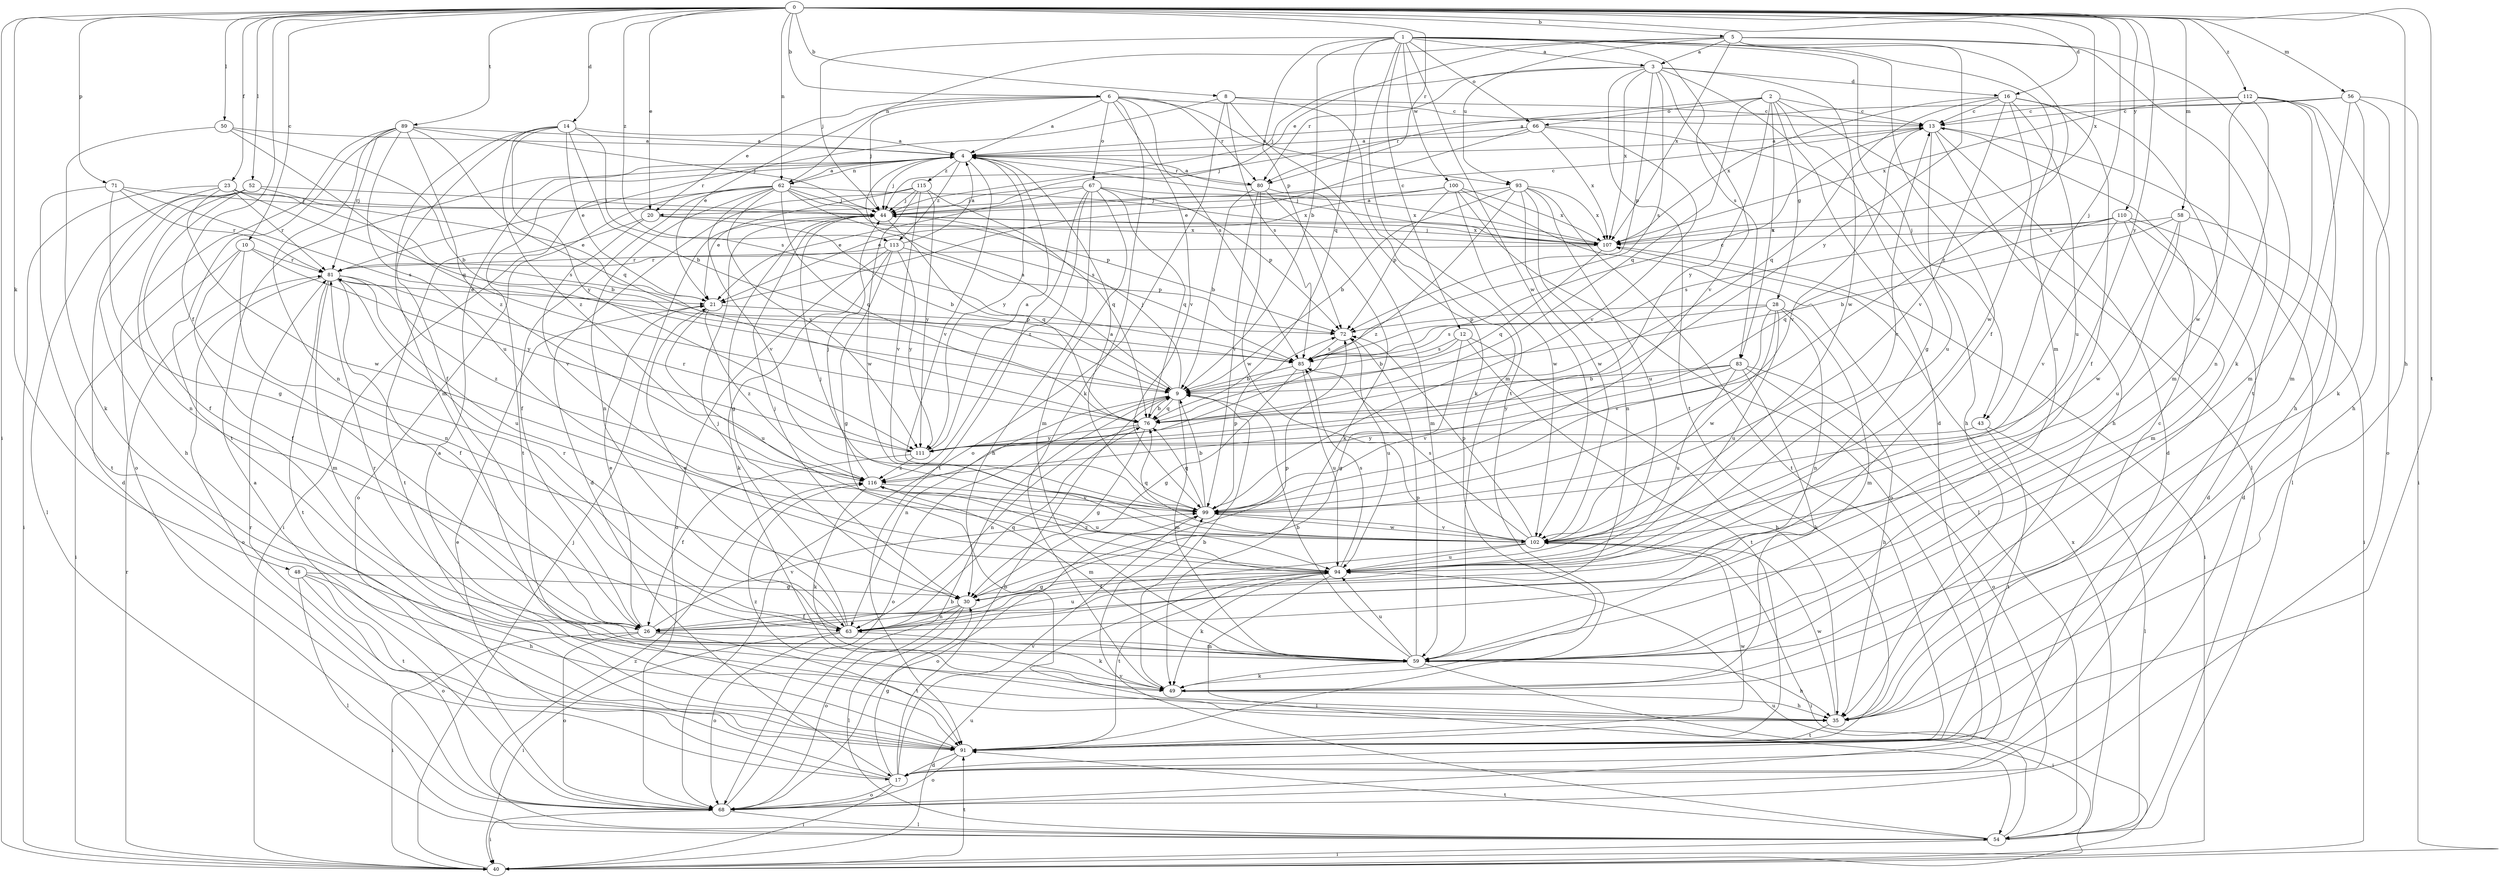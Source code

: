 strict digraph  {
0;
1;
2;
3;
4;
5;
6;
8;
9;
10;
12;
13;
14;
16;
17;
20;
21;
23;
26;
28;
30;
35;
40;
43;
44;
48;
49;
50;
52;
54;
56;
58;
59;
62;
63;
66;
67;
68;
71;
72;
76;
80;
81;
83;
85;
89;
91;
93;
94;
99;
100;
102;
107;
110;
111;
112;
113;
115;
116;
0 -> 5  [label=b];
0 -> 6  [label=b];
0 -> 8  [label=b];
0 -> 10  [label=c];
0 -> 14  [label=d];
0 -> 16  [label=d];
0 -> 20  [label=e];
0 -> 23  [label=f];
0 -> 26  [label=f];
0 -> 35  [label=h];
0 -> 40  [label=i];
0 -> 43  [label=j];
0 -> 48  [label=k];
0 -> 50  [label=l];
0 -> 52  [label=l];
0 -> 56  [label=m];
0 -> 58  [label=m];
0 -> 62  [label=n];
0 -> 71  [label=p];
0 -> 80  [label=r];
0 -> 89  [label=t];
0 -> 91  [label=t];
0 -> 107  [label=x];
0 -> 110  [label=y];
0 -> 111  [label=y];
0 -> 112  [label=z];
0 -> 113  [label=z];
1 -> 3  [label=a];
1 -> 9  [label=b];
1 -> 12  [label=c];
1 -> 26  [label=f];
1 -> 43  [label=j];
1 -> 44  [label=j];
1 -> 59  [label=m];
1 -> 66  [label=o];
1 -> 72  [label=p];
1 -> 76  [label=q];
1 -> 83  [label=s];
1 -> 91  [label=t];
1 -> 100  [label=w];
1 -> 102  [label=w];
2 -> 13  [label=c];
2 -> 28  [label=g];
2 -> 30  [label=g];
2 -> 54  [label=l];
2 -> 66  [label=o];
2 -> 76  [label=q];
2 -> 80  [label=r];
2 -> 83  [label=s];
2 -> 111  [label=y];
3 -> 16  [label=d];
3 -> 17  [label=d];
3 -> 44  [label=j];
3 -> 72  [label=p];
3 -> 80  [label=r];
3 -> 85  [label=s];
3 -> 91  [label=t];
3 -> 99  [label=v];
3 -> 102  [label=w];
3 -> 107  [label=x];
4 -> 44  [label=j];
4 -> 62  [label=n];
4 -> 80  [label=r];
4 -> 91  [label=t];
4 -> 99  [label=v];
4 -> 111  [label=y];
4 -> 113  [label=z];
4 -> 115  [label=z];
5 -> 3  [label=a];
5 -> 20  [label=e];
5 -> 49  [label=k];
5 -> 62  [label=n];
5 -> 91  [label=t];
5 -> 93  [label=u];
5 -> 107  [label=x];
5 -> 111  [label=y];
5 -> 116  [label=z];
6 -> 4  [label=a];
6 -> 13  [label=c];
6 -> 20  [label=e];
6 -> 21  [label=e];
6 -> 44  [label=j];
6 -> 49  [label=k];
6 -> 67  [label=o];
6 -> 80  [label=r];
6 -> 85  [label=s];
6 -> 93  [label=u];
6 -> 99  [label=v];
8 -> 13  [label=c];
8 -> 49  [label=k];
8 -> 59  [label=m];
8 -> 68  [label=o];
8 -> 81  [label=r];
8 -> 85  [label=s];
9 -> 4  [label=a];
9 -> 44  [label=j];
9 -> 59  [label=m];
9 -> 63  [label=n];
9 -> 68  [label=o];
9 -> 76  [label=q];
10 -> 26  [label=f];
10 -> 40  [label=i];
10 -> 63  [label=n];
10 -> 81  [label=r];
10 -> 111  [label=y];
12 -> 9  [label=b];
12 -> 30  [label=g];
12 -> 35  [label=h];
12 -> 85  [label=s];
12 -> 91  [label=t];
13 -> 4  [label=a];
13 -> 17  [label=d];
13 -> 35  [label=h];
13 -> 54  [label=l];
13 -> 94  [label=u];
13 -> 99  [label=v];
14 -> 4  [label=a];
14 -> 9  [label=b];
14 -> 21  [label=e];
14 -> 26  [label=f];
14 -> 59  [label=m];
14 -> 85  [label=s];
14 -> 111  [label=y];
14 -> 116  [label=z];
16 -> 13  [label=c];
16 -> 26  [label=f];
16 -> 59  [label=m];
16 -> 76  [label=q];
16 -> 94  [label=u];
16 -> 99  [label=v];
16 -> 102  [label=w];
16 -> 107  [label=x];
17 -> 9  [label=b];
17 -> 21  [label=e];
17 -> 30  [label=g];
17 -> 40  [label=i];
17 -> 68  [label=o];
17 -> 81  [label=r];
17 -> 99  [label=v];
20 -> 9  [label=b];
20 -> 91  [label=t];
20 -> 99  [label=v];
20 -> 107  [label=x];
21 -> 72  [label=p];
21 -> 94  [label=u];
21 -> 116  [label=z];
23 -> 9  [label=b];
23 -> 40  [label=i];
23 -> 44  [label=j];
23 -> 54  [label=l];
23 -> 81  [label=r];
23 -> 85  [label=s];
23 -> 102  [label=w];
26 -> 21  [label=e];
26 -> 40  [label=i];
26 -> 59  [label=m];
26 -> 68  [label=o];
26 -> 91  [label=t];
26 -> 99  [label=v];
28 -> 59  [label=m];
28 -> 63  [label=n];
28 -> 72  [label=p];
28 -> 85  [label=s];
28 -> 94  [label=u];
28 -> 99  [label=v];
28 -> 102  [label=w];
30 -> 26  [label=f];
30 -> 44  [label=j];
30 -> 54  [label=l];
30 -> 63  [label=n];
30 -> 68  [label=o];
30 -> 72  [label=p];
35 -> 13  [label=c];
35 -> 91  [label=t];
35 -> 102  [label=w];
35 -> 116  [label=z];
40 -> 44  [label=j];
40 -> 81  [label=r];
40 -> 91  [label=t];
40 -> 94  [label=u];
43 -> 54  [label=l];
43 -> 91  [label=t];
43 -> 111  [label=y];
44 -> 13  [label=c];
44 -> 30  [label=g];
44 -> 76  [label=q];
44 -> 107  [label=x];
48 -> 30  [label=g];
48 -> 35  [label=h];
48 -> 54  [label=l];
48 -> 68  [label=o];
48 -> 91  [label=t];
49 -> 9  [label=b];
49 -> 35  [label=h];
50 -> 4  [label=a];
50 -> 9  [label=b];
50 -> 49  [label=k];
50 -> 76  [label=q];
52 -> 17  [label=d];
52 -> 21  [label=e];
52 -> 26  [label=f];
52 -> 35  [label=h];
52 -> 44  [label=j];
52 -> 63  [label=n];
54 -> 40  [label=i];
54 -> 91  [label=t];
54 -> 94  [label=u];
54 -> 99  [label=v];
54 -> 107  [label=x];
54 -> 116  [label=z];
56 -> 4  [label=a];
56 -> 13  [label=c];
56 -> 35  [label=h];
56 -> 40  [label=i];
56 -> 49  [label=k];
56 -> 59  [label=m];
58 -> 9  [label=b];
58 -> 17  [label=d];
58 -> 94  [label=u];
58 -> 102  [label=w];
58 -> 107  [label=x];
59 -> 9  [label=b];
59 -> 35  [label=h];
59 -> 40  [label=i];
59 -> 49  [label=k];
59 -> 72  [label=p];
59 -> 81  [label=r];
59 -> 94  [label=u];
62 -> 4  [label=a];
62 -> 26  [label=f];
62 -> 40  [label=i];
62 -> 44  [label=j];
62 -> 63  [label=n];
62 -> 68  [label=o];
62 -> 72  [label=p];
62 -> 76  [label=q];
62 -> 85  [label=s];
62 -> 99  [label=v];
62 -> 107  [label=x];
62 -> 111  [label=y];
63 -> 21  [label=e];
63 -> 40  [label=i];
63 -> 44  [label=j];
63 -> 49  [label=k];
63 -> 68  [label=o];
63 -> 76  [label=q];
63 -> 81  [label=r];
63 -> 94  [label=u];
66 -> 4  [label=a];
66 -> 21  [label=e];
66 -> 35  [label=h];
66 -> 44  [label=j];
66 -> 99  [label=v];
66 -> 107  [label=x];
67 -> 21  [label=e];
67 -> 35  [label=h];
67 -> 44  [label=j];
67 -> 59  [label=m];
67 -> 72  [label=p];
67 -> 76  [label=q];
67 -> 91  [label=t];
67 -> 107  [label=x];
67 -> 116  [label=z];
68 -> 4  [label=a];
68 -> 9  [label=b];
68 -> 40  [label=i];
68 -> 54  [label=l];
71 -> 30  [label=g];
71 -> 44  [label=j];
71 -> 81  [label=r];
71 -> 85  [label=s];
71 -> 91  [label=t];
72 -> 85  [label=s];
72 -> 94  [label=u];
76 -> 9  [label=b];
76 -> 30  [label=g];
76 -> 63  [label=n];
76 -> 111  [label=y];
80 -> 4  [label=a];
80 -> 9  [label=b];
80 -> 49  [label=k];
80 -> 59  [label=m];
80 -> 99  [label=v];
80 -> 102  [label=w];
81 -> 21  [label=e];
81 -> 26  [label=f];
81 -> 59  [label=m];
81 -> 68  [label=o];
81 -> 91  [label=t];
81 -> 94  [label=u];
81 -> 116  [label=z];
83 -> 9  [label=b];
83 -> 35  [label=h];
83 -> 49  [label=k];
83 -> 68  [label=o];
83 -> 94  [label=u];
83 -> 99  [label=v];
83 -> 111  [label=y];
85 -> 9  [label=b];
85 -> 13  [label=c];
85 -> 30  [label=g];
85 -> 94  [label=u];
89 -> 4  [label=a];
89 -> 44  [label=j];
89 -> 63  [label=n];
89 -> 68  [label=o];
89 -> 76  [label=q];
89 -> 81  [label=r];
89 -> 91  [label=t];
89 -> 94  [label=u];
89 -> 116  [label=z];
91 -> 4  [label=a];
91 -> 17  [label=d];
91 -> 68  [label=o];
91 -> 102  [label=w];
93 -> 9  [label=b];
93 -> 44  [label=j];
93 -> 63  [label=n];
93 -> 91  [label=t];
93 -> 94  [label=u];
93 -> 102  [label=w];
93 -> 107  [label=x];
93 -> 116  [label=z];
94 -> 30  [label=g];
94 -> 49  [label=k];
94 -> 54  [label=l];
94 -> 85  [label=s];
94 -> 91  [label=t];
94 -> 116  [label=z];
99 -> 4  [label=a];
99 -> 9  [label=b];
99 -> 68  [label=o];
99 -> 72  [label=p];
99 -> 76  [label=q];
99 -> 102  [label=w];
100 -> 21  [label=e];
100 -> 44  [label=j];
100 -> 54  [label=l];
100 -> 68  [label=o];
100 -> 72  [label=p];
100 -> 102  [label=w];
100 -> 107  [label=x];
102 -> 13  [label=c];
102 -> 26  [label=f];
102 -> 40  [label=i];
102 -> 44  [label=j];
102 -> 72  [label=p];
102 -> 76  [label=q];
102 -> 85  [label=s];
102 -> 94  [label=u];
102 -> 99  [label=v];
107 -> 4  [label=a];
107 -> 40  [label=i];
107 -> 44  [label=j];
107 -> 76  [label=q];
107 -> 81  [label=r];
110 -> 17  [label=d];
110 -> 40  [label=i];
110 -> 59  [label=m];
110 -> 76  [label=q];
110 -> 85  [label=s];
110 -> 99  [label=v];
110 -> 107  [label=x];
111 -> 4  [label=a];
111 -> 26  [label=f];
111 -> 81  [label=r];
111 -> 116  [label=z];
112 -> 13  [label=c];
112 -> 35  [label=h];
112 -> 59  [label=m];
112 -> 63  [label=n];
112 -> 68  [label=o];
112 -> 102  [label=w];
112 -> 107  [label=x];
113 -> 4  [label=a];
113 -> 30  [label=g];
113 -> 49  [label=k];
113 -> 68  [label=o];
113 -> 72  [label=p];
113 -> 81  [label=r];
113 -> 111  [label=y];
115 -> 17  [label=d];
115 -> 21  [label=e];
115 -> 44  [label=j];
115 -> 76  [label=q];
115 -> 99  [label=v];
115 -> 102  [label=w];
115 -> 111  [label=y];
116 -> 44  [label=j];
116 -> 49  [label=k];
116 -> 59  [label=m];
116 -> 94  [label=u];
116 -> 99  [label=v];
}
